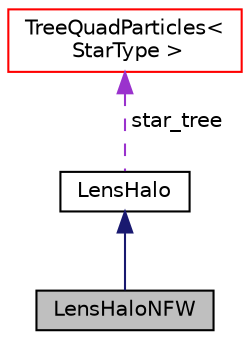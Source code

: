 digraph "LensHaloNFW"
{
 // LATEX_PDF_SIZE
  edge [fontname="Helvetica",fontsize="10",labelfontname="Helvetica",labelfontsize="10"];
  node [fontname="Helvetica",fontsize="10",shape=record];
  Node2 [label="LensHaloNFW",height=0.2,width=0.4,color="black", fillcolor="grey75", style="filled", fontcolor="black",tooltip="A class for calculating the deflection, kappa and gamma caused by a collection of NFW halos."];
  Node3 -> Node2 [dir="back",color="midnightblue",fontsize="10",style="solid",fontname="Helvetica"];
  Node3 [label="LensHalo",height=0.2,width=0.4,color="black", fillcolor="white", style="filled",URL="$class_lens_halo.html",tooltip="A base class for all types of lensing \"halos\" which are any mass distribution that cause lensing."];
  Node4 -> Node3 [dir="back",color="darkorchid3",fontsize="10",style="dashed",label=" star_tree" ,fontname="Helvetica"];
  Node4 [label="TreeQuadParticles\<\l StarType \>",height=0.2,width=0.4,color="red", fillcolor="white", style="filled",URL="$class_tree_quad_particles.html",tooltip=" "];
}
